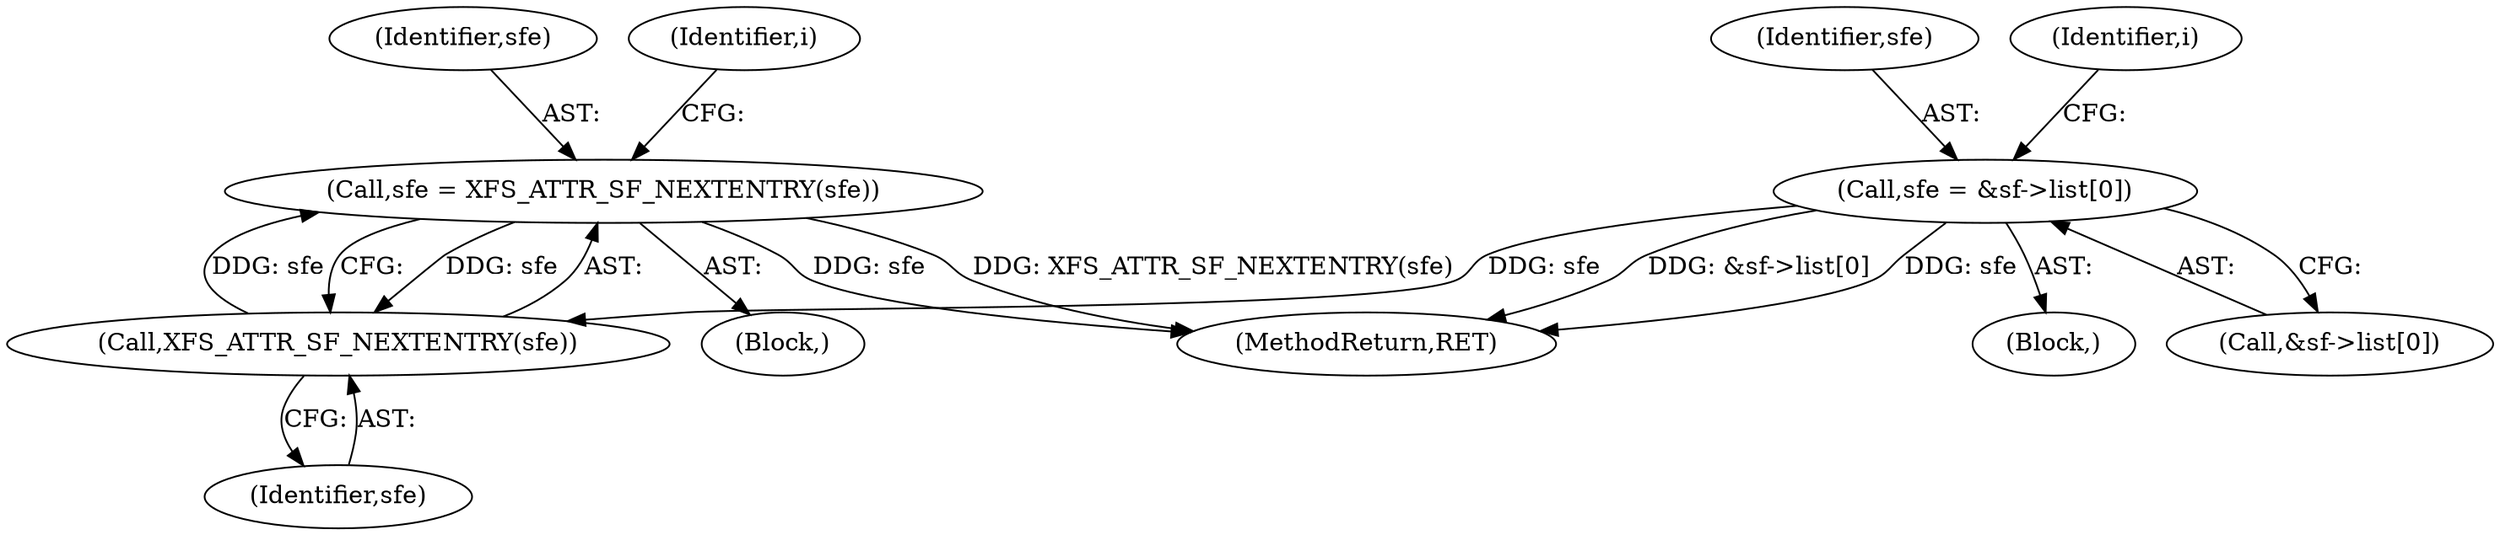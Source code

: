 digraph "0_linux_bb3d48dcf86a97dc25fe9fc2c11938e19cb4399a@pointer" {
"1000407" [label="(Call,sfe = XFS_ATTR_SF_NEXTENTRY(sfe))"];
"1000409" [label="(Call,XFS_ATTR_SF_NEXTENTRY(sfe))"];
"1000308" [label="(Call,sfe = &sf->list[0])"];
"1000407" [label="(Call,sfe = XFS_ATTR_SF_NEXTENTRY(sfe))"];
"1000109" [label="(Block,)"];
"1000408" [label="(Identifier,sfe)"];
"1000423" [label="(MethodReturn,RET)"];
"1000410" [label="(Identifier,sfe)"];
"1000308" [label="(Call,sfe = &sf->list[0])"];
"1000309" [label="(Identifier,sfe)"];
"1000310" [label="(Call,&sf->list[0])"];
"1000329" [label="(Block,)"];
"1000409" [label="(Call,XFS_ATTR_SF_NEXTENTRY(sfe))"];
"1000328" [label="(Identifier,i)"];
"1000318" [label="(Identifier,i)"];
"1000407" [label="(Call,sfe = XFS_ATTR_SF_NEXTENTRY(sfe))"];
"1000407" -> "1000329"  [label="AST: "];
"1000407" -> "1000409"  [label="CFG: "];
"1000408" -> "1000407"  [label="AST: "];
"1000409" -> "1000407"  [label="AST: "];
"1000328" -> "1000407"  [label="CFG: "];
"1000407" -> "1000423"  [label="DDG: XFS_ATTR_SF_NEXTENTRY(sfe)"];
"1000407" -> "1000423"  [label="DDG: sfe"];
"1000409" -> "1000407"  [label="DDG: sfe"];
"1000407" -> "1000409"  [label="DDG: sfe"];
"1000409" -> "1000410"  [label="CFG: "];
"1000410" -> "1000409"  [label="AST: "];
"1000308" -> "1000409"  [label="DDG: sfe"];
"1000308" -> "1000109"  [label="AST: "];
"1000308" -> "1000310"  [label="CFG: "];
"1000309" -> "1000308"  [label="AST: "];
"1000310" -> "1000308"  [label="AST: "];
"1000318" -> "1000308"  [label="CFG: "];
"1000308" -> "1000423"  [label="DDG: &sf->list[0]"];
"1000308" -> "1000423"  [label="DDG: sfe"];
}
